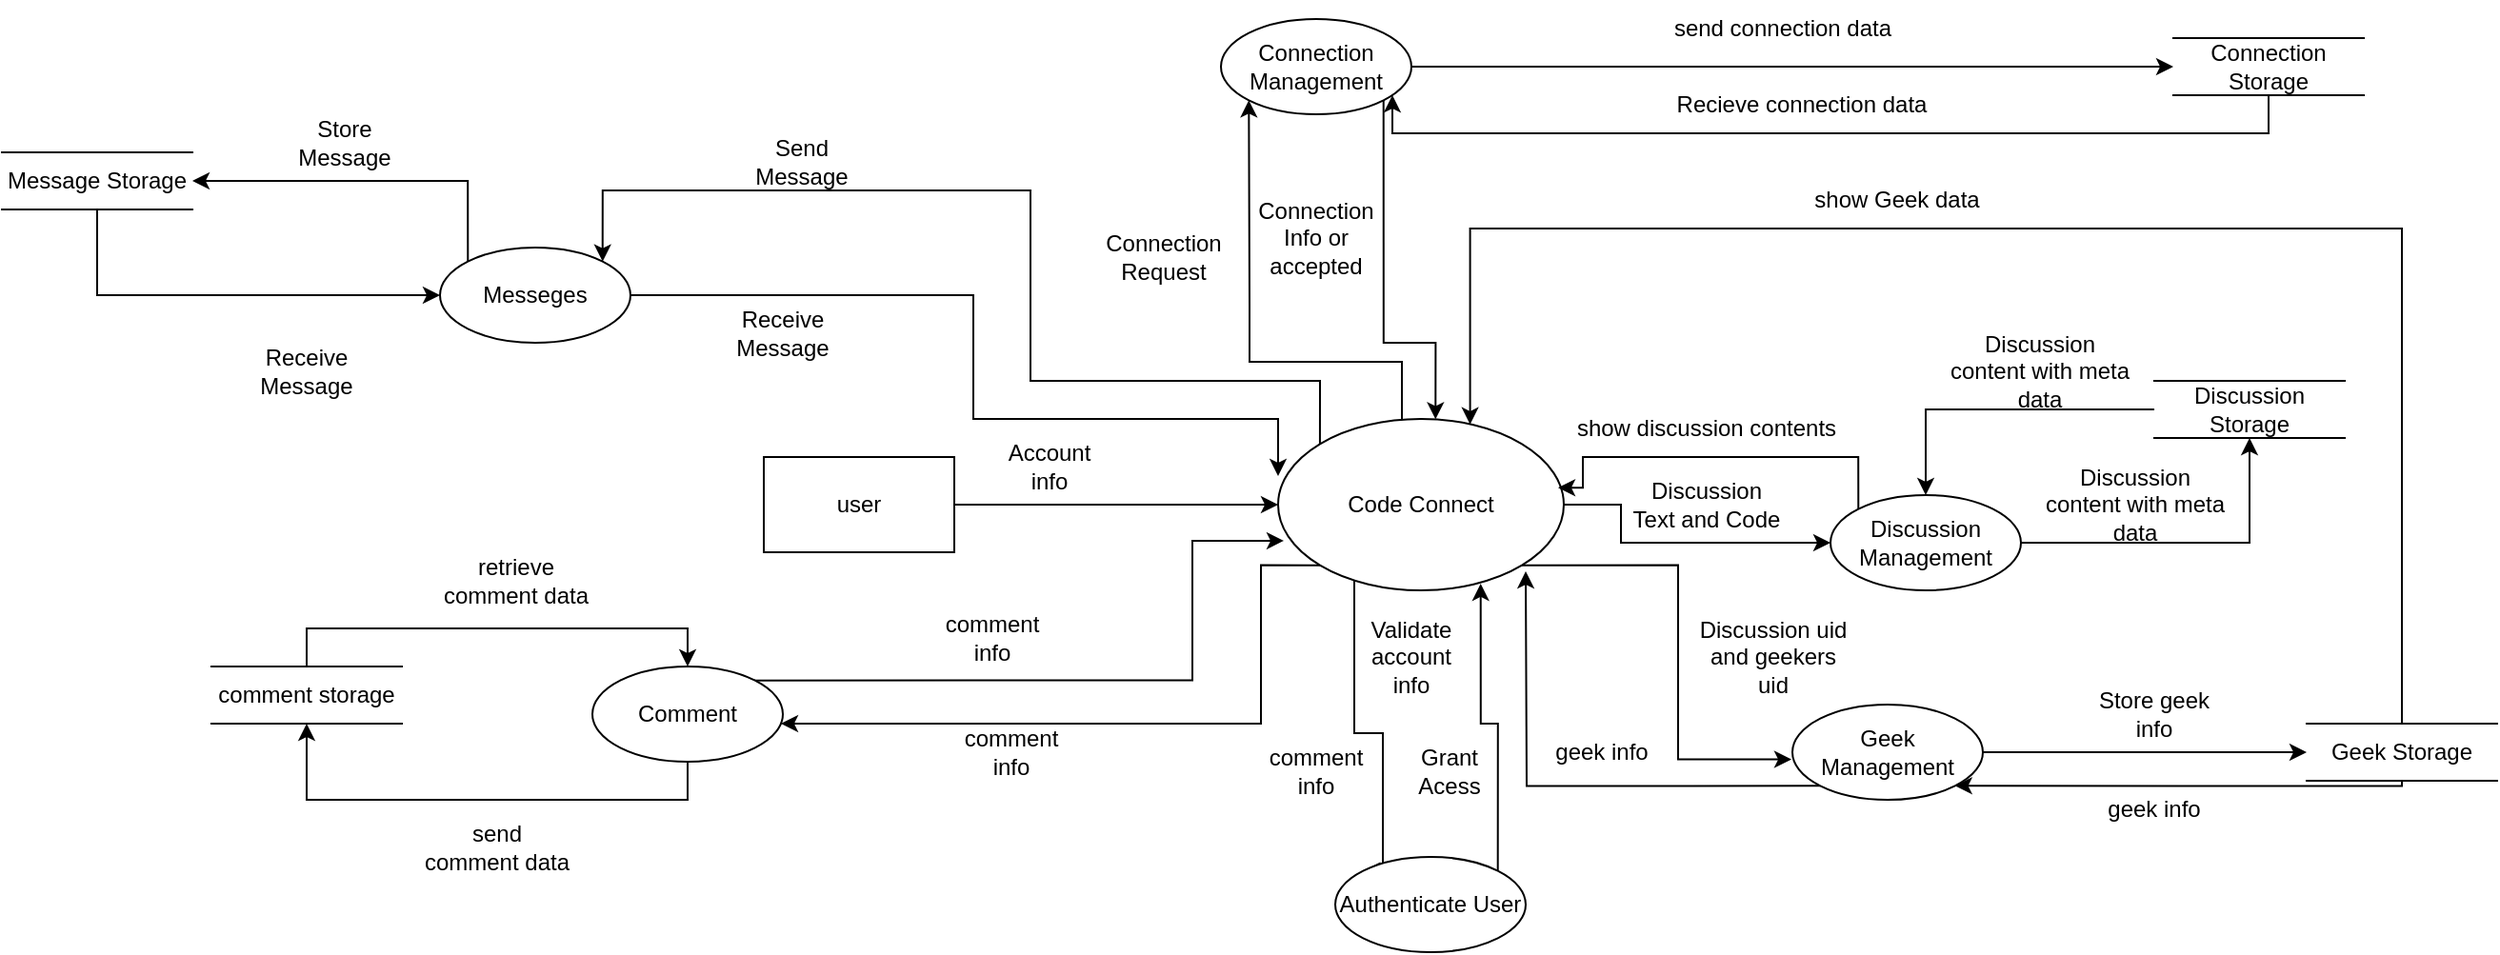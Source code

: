 <mxfile version="21.6.2" type="device">
  <diagram name="Page-1" id="ZMNHmNVJZBn7i0LEwzgP">
    <mxGraphModel dx="2350" dy="824" grid="1" gridSize="10" guides="1" tooltips="1" connect="1" arrows="1" fold="1" page="1" pageScale="1" pageWidth="850" pageHeight="1100" math="0" shadow="0">
      <root>
        <mxCell id="0" />
        <mxCell id="1" parent="0" />
        <mxCell id="y78RJQMDjhQJ-Kn58a3--4" style="edgeStyle=orthogonalEdgeStyle;rounded=0;orthogonalLoop=1;jettySize=auto;html=1;" edge="1" parent="1" source="y78RJQMDjhQJ-Kn58a3--1" target="y78RJQMDjhQJ-Kn58a3--3">
          <mxGeometry relative="1" as="geometry" />
        </mxCell>
        <mxCell id="y78RJQMDjhQJ-Kn58a3--1" value="user" style="html=1;dashed=0;whiteSpace=wrap;" vertex="1" parent="1">
          <mxGeometry x="-70" y="240" width="100" height="50" as="geometry" />
        </mxCell>
        <mxCell id="y78RJQMDjhQJ-Kn58a3--9" style="edgeStyle=orthogonalEdgeStyle;rounded=0;orthogonalLoop=1;jettySize=auto;html=1;exitX=0;exitY=1;exitDx=0;exitDy=0;entryX=0;entryY=0;entryDx=0;entryDy=0;" edge="1" parent="1" source="y78RJQMDjhQJ-Kn58a3--3" target="y78RJQMDjhQJ-Kn58a3--6">
          <mxGeometry relative="1" as="geometry">
            <Array as="points">
              <mxPoint x="240" y="297" />
              <mxPoint x="240" y="385" />
              <mxPoint x="255" y="385" />
            </Array>
          </mxGeometry>
        </mxCell>
        <mxCell id="y78RJQMDjhQJ-Kn58a3--14" style="edgeStyle=orthogonalEdgeStyle;rounded=0;orthogonalLoop=1;jettySize=auto;html=1;exitX=1;exitY=0.5;exitDx=0;exitDy=0;entryX=0;entryY=0.5;entryDx=0;entryDy=0;" edge="1" parent="1" source="y78RJQMDjhQJ-Kn58a3--3" target="y78RJQMDjhQJ-Kn58a3--15">
          <mxGeometry relative="1" as="geometry">
            <mxPoint x="490" y="284.833" as="targetPoint" />
            <Array as="points">
              <mxPoint x="380" y="265" />
              <mxPoint x="380" y="285" />
            </Array>
          </mxGeometry>
        </mxCell>
        <mxCell id="y78RJQMDjhQJ-Kn58a3--28" style="edgeStyle=orthogonalEdgeStyle;rounded=0;orthogonalLoop=1;jettySize=auto;html=1;exitX=1;exitY=1;exitDx=0;exitDy=0;entryX=-0.005;entryY=0.576;entryDx=0;entryDy=0;entryPerimeter=0;" edge="1" parent="1" source="y78RJQMDjhQJ-Kn58a3--3" target="y78RJQMDjhQJ-Kn58a3--25">
          <mxGeometry relative="1" as="geometry" />
        </mxCell>
        <mxCell id="y78RJQMDjhQJ-Kn58a3--41" style="edgeStyle=orthogonalEdgeStyle;rounded=0;orthogonalLoop=1;jettySize=auto;html=1;exitX=0;exitY=0;exitDx=0;exitDy=0;entryX=0;entryY=1;entryDx=0;entryDy=0;" edge="1" parent="1" source="y78RJQMDjhQJ-Kn58a3--3" target="y78RJQMDjhQJ-Kn58a3--39">
          <mxGeometry relative="1" as="geometry">
            <Array as="points">
              <mxPoint x="265" y="233" />
              <mxPoint x="265" y="190" />
              <mxPoint x="185" y="190" />
              <mxPoint x="185" y="160" />
              <mxPoint x="185" y="160" />
            </Array>
          </mxGeometry>
        </mxCell>
        <mxCell id="y78RJQMDjhQJ-Kn58a3--50" style="edgeStyle=orthogonalEdgeStyle;rounded=0;orthogonalLoop=1;jettySize=auto;html=1;exitX=0;exitY=1;exitDx=0;exitDy=0;" edge="1" parent="1" source="y78RJQMDjhQJ-Kn58a3--3" target="y78RJQMDjhQJ-Kn58a3--51">
          <mxGeometry relative="1" as="geometry">
            <mxPoint x="190" y="560.667" as="targetPoint" />
            <Array as="points">
              <mxPoint x="191" y="297" />
              <mxPoint x="191" y="380" />
            </Array>
          </mxGeometry>
        </mxCell>
        <mxCell id="y78RJQMDjhQJ-Kn58a3--72" style="edgeStyle=orthogonalEdgeStyle;rounded=0;orthogonalLoop=1;jettySize=auto;html=1;exitX=0;exitY=0;exitDx=0;exitDy=0;entryX=1;entryY=0;entryDx=0;entryDy=0;" edge="1" parent="1" source="y78RJQMDjhQJ-Kn58a3--3" target="y78RJQMDjhQJ-Kn58a3--69">
          <mxGeometry relative="1" as="geometry">
            <mxPoint x="-50" y="100" as="targetPoint" />
            <Array as="points">
              <mxPoint x="222" y="200" />
              <mxPoint x="70" y="200" />
              <mxPoint x="70" y="100" />
              <mxPoint x="-154" y="100" />
            </Array>
          </mxGeometry>
        </mxCell>
        <mxCell id="y78RJQMDjhQJ-Kn58a3--3" value="Code Connect" style="shape=ellipse;html=1;dashed=0;whiteSpace=wrap;perimeter=ellipsePerimeter;" vertex="1" parent="1">
          <mxGeometry x="200" y="220" width="150" height="90" as="geometry" />
        </mxCell>
        <mxCell id="y78RJQMDjhQJ-Kn58a3--5" value="Account info" style="text;html=1;strokeColor=none;fillColor=none;align=center;verticalAlign=middle;whiteSpace=wrap;rounded=0;" vertex="1" parent="1">
          <mxGeometry x="50" y="230" width="60" height="30" as="geometry" />
        </mxCell>
        <mxCell id="y78RJQMDjhQJ-Kn58a3--10" style="edgeStyle=orthogonalEdgeStyle;rounded=0;orthogonalLoop=1;jettySize=auto;html=1;exitX=1;exitY=0;exitDx=0;exitDy=0;entryX=0.709;entryY=0.961;entryDx=0;entryDy=0;entryPerimeter=0;" edge="1" parent="1" source="y78RJQMDjhQJ-Kn58a3--6" target="y78RJQMDjhQJ-Kn58a3--3">
          <mxGeometry relative="1" as="geometry" />
        </mxCell>
        <mxCell id="y78RJQMDjhQJ-Kn58a3--6" value="Authenticate User" style="shape=ellipse;html=1;dashed=0;whiteSpace=wrap;perimeter=ellipsePerimeter;" vertex="1" parent="1">
          <mxGeometry x="230" y="450" width="100" height="50" as="geometry" />
        </mxCell>
        <mxCell id="y78RJQMDjhQJ-Kn58a3--11" value="Validate account info" style="text;html=1;strokeColor=none;fillColor=none;align=center;verticalAlign=middle;whiteSpace=wrap;rounded=0;" vertex="1" parent="1">
          <mxGeometry x="240" y="330" width="60" height="30" as="geometry" />
        </mxCell>
        <mxCell id="y78RJQMDjhQJ-Kn58a3--12" value="Grant Acess" style="text;html=1;strokeColor=none;fillColor=none;align=center;verticalAlign=middle;whiteSpace=wrap;rounded=0;" vertex="1" parent="1">
          <mxGeometry x="260" y="390" width="60" height="30" as="geometry" />
        </mxCell>
        <mxCell id="y78RJQMDjhQJ-Kn58a3--20" style="edgeStyle=orthogonalEdgeStyle;rounded=0;orthogonalLoop=1;jettySize=auto;html=1;entryX=0.5;entryY=1;entryDx=0;entryDy=0;" edge="1" parent="1" source="y78RJQMDjhQJ-Kn58a3--15" target="y78RJQMDjhQJ-Kn58a3--19">
          <mxGeometry relative="1" as="geometry" />
        </mxCell>
        <mxCell id="y78RJQMDjhQJ-Kn58a3--58" style="edgeStyle=orthogonalEdgeStyle;rounded=0;orthogonalLoop=1;jettySize=auto;html=1;exitX=0;exitY=0;exitDx=0;exitDy=0;entryX=0.98;entryY=0.401;entryDx=0;entryDy=0;entryPerimeter=0;" edge="1" parent="1" source="y78RJQMDjhQJ-Kn58a3--15" target="y78RJQMDjhQJ-Kn58a3--3">
          <mxGeometry relative="1" as="geometry">
            <Array as="points">
              <mxPoint x="505" y="240" />
              <mxPoint x="360" y="240" />
              <mxPoint x="360" y="256" />
            </Array>
          </mxGeometry>
        </mxCell>
        <mxCell id="y78RJQMDjhQJ-Kn58a3--15" value="Discussion Management" style="shape=ellipse;html=1;dashed=0;whiteSpace=wrap;perimeter=ellipsePerimeter;" vertex="1" parent="1">
          <mxGeometry x="490" y="260" width="100" height="50" as="geometry" />
        </mxCell>
        <mxCell id="y78RJQMDjhQJ-Kn58a3--16" value="Discussion Text and Code" style="text;html=1;strokeColor=none;fillColor=none;align=center;verticalAlign=middle;whiteSpace=wrap;rounded=0;" vertex="1" parent="1">
          <mxGeometry x="385" y="250" width="80" height="30" as="geometry" />
        </mxCell>
        <mxCell id="y78RJQMDjhQJ-Kn58a3--59" style="edgeStyle=orthogonalEdgeStyle;rounded=0;orthogonalLoop=1;jettySize=auto;html=1;" edge="1" parent="1" source="y78RJQMDjhQJ-Kn58a3--19" target="y78RJQMDjhQJ-Kn58a3--15">
          <mxGeometry relative="1" as="geometry" />
        </mxCell>
        <mxCell id="y78RJQMDjhQJ-Kn58a3--19" value="Discussion Storage" style="html=1;dashed=0;whiteSpace=wrap;shape=partialRectangle;right=0;left=0;" vertex="1" parent="1">
          <mxGeometry x="660" y="200" width="100" height="30" as="geometry" />
        </mxCell>
        <mxCell id="y78RJQMDjhQJ-Kn58a3--21" value="Discussion content with meta data" style="text;html=1;strokeColor=none;fillColor=none;align=center;verticalAlign=middle;whiteSpace=wrap;rounded=0;" vertex="1" parent="1">
          <mxGeometry x="600" y="250" width="100" height="30" as="geometry" />
        </mxCell>
        <mxCell id="y78RJQMDjhQJ-Kn58a3--24" value="show discussion contents" style="text;html=1;strokeColor=none;fillColor=none;align=center;verticalAlign=middle;whiteSpace=wrap;rounded=0;" vertex="1" parent="1">
          <mxGeometry x="350" y="210" width="150" height="30" as="geometry" />
        </mxCell>
        <mxCell id="y78RJQMDjhQJ-Kn58a3--33" style="edgeStyle=orthogonalEdgeStyle;rounded=0;orthogonalLoop=1;jettySize=auto;html=1;entryX=0;entryY=0.5;entryDx=0;entryDy=0;" edge="1" parent="1" source="y78RJQMDjhQJ-Kn58a3--25" target="y78RJQMDjhQJ-Kn58a3--32">
          <mxGeometry relative="1" as="geometry" />
        </mxCell>
        <mxCell id="y78RJQMDjhQJ-Kn58a3--61" style="edgeStyle=orthogonalEdgeStyle;rounded=0;orthogonalLoop=1;jettySize=auto;html=1;exitX=0;exitY=1;exitDx=0;exitDy=0;" edge="1" parent="1" source="y78RJQMDjhQJ-Kn58a3--25">
          <mxGeometry relative="1" as="geometry">
            <mxPoint x="330" y="300" as="targetPoint" />
          </mxGeometry>
        </mxCell>
        <mxCell id="y78RJQMDjhQJ-Kn58a3--25" value="Geek Management" style="shape=ellipse;html=1;dashed=0;whiteSpace=wrap;perimeter=ellipsePerimeter;" vertex="1" parent="1">
          <mxGeometry x="470" y="370" width="100" height="50" as="geometry" />
        </mxCell>
        <mxCell id="y78RJQMDjhQJ-Kn58a3--29" value="Discussion uid and geekers uid" style="text;html=1;strokeColor=none;fillColor=none;align=center;verticalAlign=middle;whiteSpace=wrap;rounded=0;" vertex="1" parent="1">
          <mxGeometry x="420" y="330" width="80" height="30" as="geometry" />
        </mxCell>
        <mxCell id="y78RJQMDjhQJ-Kn58a3--31" value="Store geek info" style="text;html=1;strokeColor=none;fillColor=none;align=center;verticalAlign=middle;whiteSpace=wrap;rounded=0;" vertex="1" parent="1">
          <mxGeometry x="620" y="360" width="80" height="30" as="geometry" />
        </mxCell>
        <mxCell id="y78RJQMDjhQJ-Kn58a3--36" style="edgeStyle=orthogonalEdgeStyle;rounded=0;orthogonalLoop=1;jettySize=auto;html=1;exitX=0.5;exitY=0;exitDx=0;exitDy=0;entryX=0.672;entryY=0.032;entryDx=0;entryDy=0;entryPerimeter=0;" edge="1" parent="1" source="y78RJQMDjhQJ-Kn58a3--32" target="y78RJQMDjhQJ-Kn58a3--3">
          <mxGeometry relative="1" as="geometry">
            <Array as="points">
              <mxPoint x="790" y="120" />
              <mxPoint x="301" y="120" />
            </Array>
          </mxGeometry>
        </mxCell>
        <mxCell id="y78RJQMDjhQJ-Kn58a3--62" style="edgeStyle=orthogonalEdgeStyle;rounded=0;orthogonalLoop=1;jettySize=auto;html=1;entryX=1;entryY=1;entryDx=0;entryDy=0;" edge="1" parent="1" source="y78RJQMDjhQJ-Kn58a3--32" target="y78RJQMDjhQJ-Kn58a3--25">
          <mxGeometry relative="1" as="geometry">
            <Array as="points">
              <mxPoint x="790" y="413" />
            </Array>
          </mxGeometry>
        </mxCell>
        <mxCell id="y78RJQMDjhQJ-Kn58a3--32" value="Geek Storage" style="html=1;dashed=0;whiteSpace=wrap;shape=partialRectangle;right=0;left=0;" vertex="1" parent="1">
          <mxGeometry x="740" y="380" width="100" height="30" as="geometry" />
        </mxCell>
        <mxCell id="y78RJQMDjhQJ-Kn58a3--37" value="show Geek data" style="text;html=1;strokeColor=none;fillColor=none;align=center;verticalAlign=middle;whiteSpace=wrap;rounded=0;" vertex="1" parent="1">
          <mxGeometry x="450" y="90" width="150" height="30" as="geometry" />
        </mxCell>
        <mxCell id="y78RJQMDjhQJ-Kn58a3--43" style="edgeStyle=orthogonalEdgeStyle;rounded=0;orthogonalLoop=1;jettySize=auto;html=1;exitX=1;exitY=1;exitDx=0;exitDy=0;entryX=0.551;entryY=0.002;entryDx=0;entryDy=0;entryPerimeter=0;" edge="1" parent="1" source="y78RJQMDjhQJ-Kn58a3--39" target="y78RJQMDjhQJ-Kn58a3--3">
          <mxGeometry relative="1" as="geometry">
            <Array as="points">
              <mxPoint x="255" y="180" />
              <mxPoint x="283" y="180" />
            </Array>
          </mxGeometry>
        </mxCell>
        <mxCell id="y78RJQMDjhQJ-Kn58a3--46" style="edgeStyle=orthogonalEdgeStyle;rounded=0;orthogonalLoop=1;jettySize=auto;html=1;exitX=1;exitY=0.5;exitDx=0;exitDy=0;entryX=0;entryY=0.5;entryDx=0;entryDy=0;" edge="1" parent="1" source="y78RJQMDjhQJ-Kn58a3--39" target="y78RJQMDjhQJ-Kn58a3--45">
          <mxGeometry relative="1" as="geometry" />
        </mxCell>
        <mxCell id="y78RJQMDjhQJ-Kn58a3--39" value="Connection Management" style="shape=ellipse;html=1;dashed=0;whiteSpace=wrap;perimeter=ellipsePerimeter;" vertex="1" parent="1">
          <mxGeometry x="170" y="10" width="100" height="50" as="geometry" />
        </mxCell>
        <mxCell id="y78RJQMDjhQJ-Kn58a3--42" value="Connection Request" style="text;html=1;strokeColor=none;fillColor=none;align=center;verticalAlign=middle;whiteSpace=wrap;rounded=0;" vertex="1" parent="1">
          <mxGeometry x="110" y="120" width="60" height="30" as="geometry" />
        </mxCell>
        <mxCell id="y78RJQMDjhQJ-Kn58a3--44" value="Connection&lt;br&gt;Info or accepted" style="text;html=1;strokeColor=none;fillColor=none;align=center;verticalAlign=middle;whiteSpace=wrap;rounded=0;" vertex="1" parent="1">
          <mxGeometry x="190" y="110" width="60" height="30" as="geometry" />
        </mxCell>
        <mxCell id="y78RJQMDjhQJ-Kn58a3--47" style="edgeStyle=orthogonalEdgeStyle;rounded=0;orthogonalLoop=1;jettySize=auto;html=1;exitX=0.5;exitY=1;exitDx=0;exitDy=0;" edge="1" parent="1" source="y78RJQMDjhQJ-Kn58a3--45" target="y78RJQMDjhQJ-Kn58a3--39">
          <mxGeometry relative="1" as="geometry">
            <Array as="points">
              <mxPoint x="720" y="70" />
              <mxPoint x="260" y="70" />
            </Array>
          </mxGeometry>
        </mxCell>
        <mxCell id="y78RJQMDjhQJ-Kn58a3--45" value="Connection Storage" style="html=1;dashed=0;whiteSpace=wrap;shape=partialRectangle;right=0;left=0;" vertex="1" parent="1">
          <mxGeometry x="670" y="20" width="100" height="30" as="geometry" />
        </mxCell>
        <mxCell id="y78RJQMDjhQJ-Kn58a3--48" value="send connection data" style="text;html=1;strokeColor=none;fillColor=none;align=center;verticalAlign=middle;whiteSpace=wrap;rounded=0;" vertex="1" parent="1">
          <mxGeometry x="390" width="150" height="30" as="geometry" />
        </mxCell>
        <mxCell id="y78RJQMDjhQJ-Kn58a3--49" value="Recieve connection data" style="text;html=1;strokeColor=none;fillColor=none;align=center;verticalAlign=middle;whiteSpace=wrap;rounded=0;" vertex="1" parent="1">
          <mxGeometry x="400" y="40" width="150" height="30" as="geometry" />
        </mxCell>
        <mxCell id="y78RJQMDjhQJ-Kn58a3--66" style="edgeStyle=orthogonalEdgeStyle;rounded=0;orthogonalLoop=1;jettySize=auto;html=1;exitX=0;exitY=0;exitDx=0;exitDy=0;entryX=0.02;entryY=0.711;entryDx=0;entryDy=0;entryPerimeter=0;" edge="1" parent="1" source="y78RJQMDjhQJ-Kn58a3--51" target="y78RJQMDjhQJ-Kn58a3--3">
          <mxGeometry relative="1" as="geometry">
            <Array as="points">
              <mxPoint x="155" y="357" />
              <mxPoint x="155" y="284" />
            </Array>
          </mxGeometry>
        </mxCell>
        <mxCell id="y78RJQMDjhQJ-Kn58a3--82" style="edgeStyle=orthogonalEdgeStyle;rounded=0;orthogonalLoop=1;jettySize=auto;html=1;exitX=0.5;exitY=1;exitDx=0;exitDy=0;entryX=0.5;entryY=1;entryDx=0;entryDy=0;" edge="1" parent="1" source="y78RJQMDjhQJ-Kn58a3--51" target="y78RJQMDjhQJ-Kn58a3--54">
          <mxGeometry relative="1" as="geometry" />
        </mxCell>
        <mxCell id="y78RJQMDjhQJ-Kn58a3--51" value="Comment" style="shape=ellipse;html=1;dashed=0;whiteSpace=wrap;perimeter=ellipsePerimeter;" vertex="1" parent="1">
          <mxGeometry x="-160" y="350" width="100" height="50" as="geometry" />
        </mxCell>
        <mxCell id="y78RJQMDjhQJ-Kn58a3--53" value="send comment data" style="text;html=1;strokeColor=none;fillColor=none;align=center;verticalAlign=middle;whiteSpace=wrap;rounded=0;" vertex="1" parent="1">
          <mxGeometry x="-250" y="430" width="80" height="30" as="geometry" />
        </mxCell>
        <mxCell id="y78RJQMDjhQJ-Kn58a3--81" style="edgeStyle=orthogonalEdgeStyle;rounded=0;orthogonalLoop=1;jettySize=auto;html=1;exitX=0.5;exitY=0;exitDx=0;exitDy=0;entryX=0.5;entryY=0;entryDx=0;entryDy=0;" edge="1" parent="1" source="y78RJQMDjhQJ-Kn58a3--54" target="y78RJQMDjhQJ-Kn58a3--51">
          <mxGeometry relative="1" as="geometry" />
        </mxCell>
        <mxCell id="y78RJQMDjhQJ-Kn58a3--54" value="comment storage" style="html=1;dashed=0;whiteSpace=wrap;shape=partialRectangle;right=0;left=0;" vertex="1" parent="1">
          <mxGeometry x="-360" y="350" width="100" height="30" as="geometry" />
        </mxCell>
        <mxCell id="y78RJQMDjhQJ-Kn58a3--56" value="retrieve comment data" style="text;html=1;strokeColor=none;fillColor=none;align=center;verticalAlign=middle;whiteSpace=wrap;rounded=0;" vertex="1" parent="1">
          <mxGeometry x="-240" y="290" width="80" height="30" as="geometry" />
        </mxCell>
        <mxCell id="y78RJQMDjhQJ-Kn58a3--60" value="Discussion content with meta data" style="text;html=1;strokeColor=none;fillColor=none;align=center;verticalAlign=middle;whiteSpace=wrap;rounded=0;" vertex="1" parent="1">
          <mxGeometry x="550" y="180" width="100" height="30" as="geometry" />
        </mxCell>
        <mxCell id="y78RJQMDjhQJ-Kn58a3--63" value="geek info" style="text;html=1;strokeColor=none;fillColor=none;align=center;verticalAlign=middle;whiteSpace=wrap;rounded=0;" vertex="1" parent="1">
          <mxGeometry x="620" y="410" width="80" height="30" as="geometry" />
        </mxCell>
        <mxCell id="y78RJQMDjhQJ-Kn58a3--65" value="geek info" style="text;html=1;strokeColor=none;fillColor=none;align=center;verticalAlign=middle;whiteSpace=wrap;rounded=0;" vertex="1" parent="1">
          <mxGeometry x="330" y="380" width="80" height="30" as="geometry" />
        </mxCell>
        <mxCell id="y78RJQMDjhQJ-Kn58a3--67" value="comment &lt;br&gt;info" style="text;html=1;strokeColor=none;fillColor=none;align=center;verticalAlign=middle;whiteSpace=wrap;rounded=0;" vertex="1" parent="1">
          <mxGeometry x="180" y="390" width="80" height="30" as="geometry" />
        </mxCell>
        <mxCell id="y78RJQMDjhQJ-Kn58a3--68" value="comment &lt;br&gt;info" style="text;html=1;strokeColor=none;fillColor=none;align=center;verticalAlign=middle;whiteSpace=wrap;rounded=0;" vertex="1" parent="1">
          <mxGeometry x="10" y="320" width="80" height="30" as="geometry" />
        </mxCell>
        <mxCell id="y78RJQMDjhQJ-Kn58a3--71" style="edgeStyle=orthogonalEdgeStyle;rounded=0;orthogonalLoop=1;jettySize=auto;html=1;entryX=0;entryY=0.333;entryDx=0;entryDy=0;entryPerimeter=0;" edge="1" parent="1" source="y78RJQMDjhQJ-Kn58a3--69" target="y78RJQMDjhQJ-Kn58a3--3">
          <mxGeometry relative="1" as="geometry">
            <Array as="points">
              <mxPoint x="40" y="155" />
              <mxPoint x="40" y="220" />
              <mxPoint x="200" y="220" />
            </Array>
          </mxGeometry>
        </mxCell>
        <mxCell id="y78RJQMDjhQJ-Kn58a3--75" style="edgeStyle=orthogonalEdgeStyle;rounded=0;orthogonalLoop=1;jettySize=auto;html=1;exitX=0;exitY=0;exitDx=0;exitDy=0;entryX=1;entryY=0.5;entryDx=0;entryDy=0;" edge="1" parent="1" source="y78RJQMDjhQJ-Kn58a3--69" target="y78RJQMDjhQJ-Kn58a3--70">
          <mxGeometry relative="1" as="geometry">
            <Array as="points">
              <mxPoint x="-225" y="95" />
            </Array>
          </mxGeometry>
        </mxCell>
        <mxCell id="y78RJQMDjhQJ-Kn58a3--69" value="Messeges" style="shape=ellipse;html=1;dashed=0;whiteSpace=wrap;perimeter=ellipsePerimeter;" vertex="1" parent="1">
          <mxGeometry x="-240" y="130" width="100" height="50" as="geometry" />
        </mxCell>
        <mxCell id="y78RJQMDjhQJ-Kn58a3--79" style="edgeStyle=orthogonalEdgeStyle;rounded=0;orthogonalLoop=1;jettySize=auto;html=1;entryX=0;entryY=0.5;entryDx=0;entryDy=0;" edge="1" parent="1" source="y78RJQMDjhQJ-Kn58a3--70" target="y78RJQMDjhQJ-Kn58a3--69">
          <mxGeometry relative="1" as="geometry">
            <Array as="points">
              <mxPoint x="-420" y="155" />
            </Array>
          </mxGeometry>
        </mxCell>
        <mxCell id="y78RJQMDjhQJ-Kn58a3--70" value="Message Storage" style="html=1;dashed=0;whiteSpace=wrap;shape=partialRectangle;right=0;left=0;" vertex="1" parent="1">
          <mxGeometry x="-470" y="80" width="100" height="30" as="geometry" />
        </mxCell>
        <mxCell id="y78RJQMDjhQJ-Kn58a3--73" value="Receive Message" style="text;html=1;strokeColor=none;fillColor=none;align=center;verticalAlign=middle;whiteSpace=wrap;rounded=0;" vertex="1" parent="1">
          <mxGeometry x="-90" y="160" width="60" height="30" as="geometry" />
        </mxCell>
        <mxCell id="y78RJQMDjhQJ-Kn58a3--74" value="Send Message" style="text;html=1;strokeColor=none;fillColor=none;align=center;verticalAlign=middle;whiteSpace=wrap;rounded=0;" vertex="1" parent="1">
          <mxGeometry x="-80" y="70" width="60" height="30" as="geometry" />
        </mxCell>
        <mxCell id="y78RJQMDjhQJ-Kn58a3--77" value="Store Message" style="text;html=1;strokeColor=none;fillColor=none;align=center;verticalAlign=middle;whiteSpace=wrap;rounded=0;" vertex="1" parent="1">
          <mxGeometry x="-320" y="60" width="60" height="30" as="geometry" />
        </mxCell>
        <mxCell id="y78RJQMDjhQJ-Kn58a3--78" value="Receive Message" style="text;html=1;strokeColor=none;fillColor=none;align=center;verticalAlign=middle;whiteSpace=wrap;rounded=0;" vertex="1" parent="1">
          <mxGeometry x="-340" y="180" width="60" height="30" as="geometry" />
        </mxCell>
        <mxCell id="y78RJQMDjhQJ-Kn58a3--80" value="comment &lt;br&gt;info" style="text;html=1;strokeColor=none;fillColor=none;align=center;verticalAlign=middle;whiteSpace=wrap;rounded=0;" vertex="1" parent="1">
          <mxGeometry x="20" y="380" width="80" height="30" as="geometry" />
        </mxCell>
      </root>
    </mxGraphModel>
  </diagram>
</mxfile>
